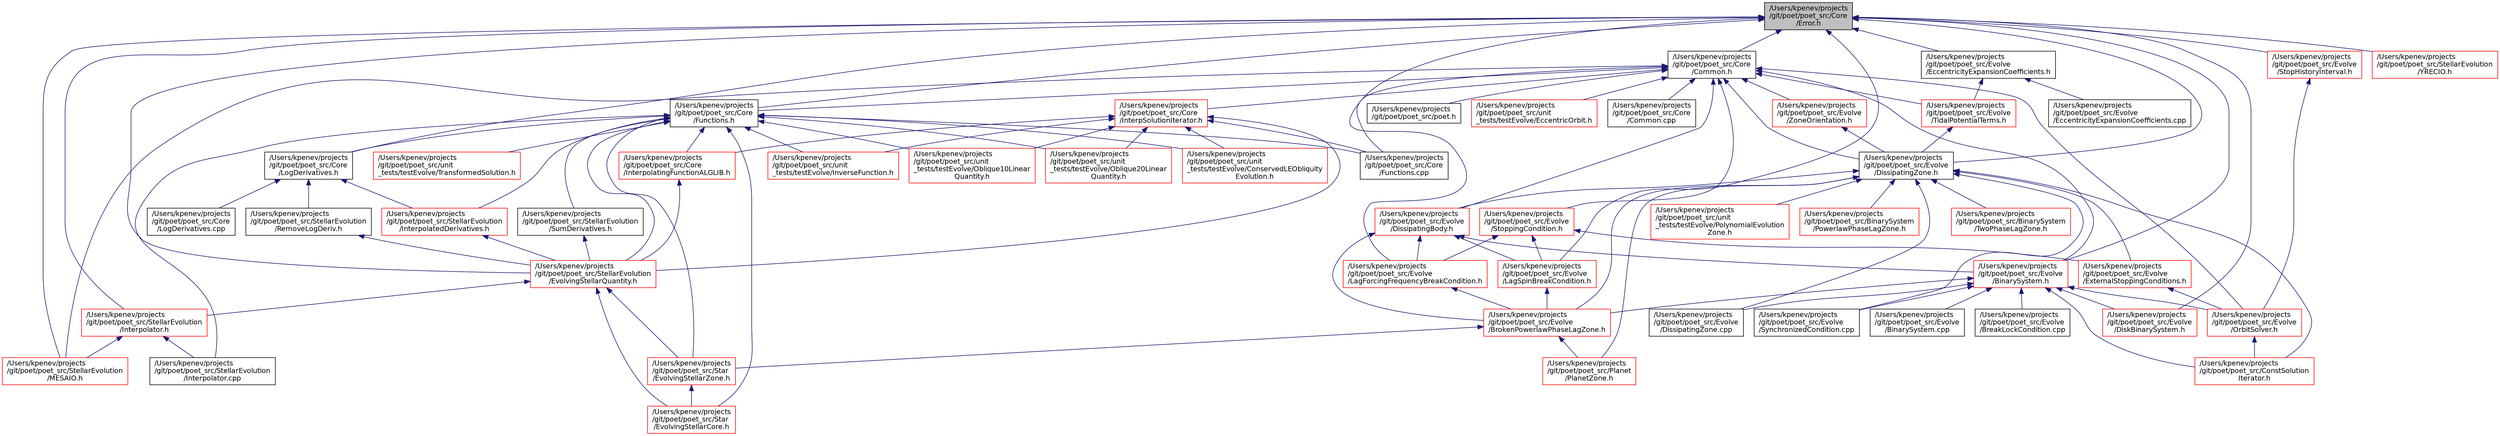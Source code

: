 digraph "/Users/kpenev/projects/git/poet/poet_src/Core/Error.h"
{
 // INTERACTIVE_SVG=YES
  edge [fontname="Helvetica",fontsize="12",labelfontname="Helvetica",labelfontsize="12"];
  node [fontname="Helvetica",fontsize="12",shape=record];
  Node5 [label="/Users/kpenev/projects\l/git/poet/poet_src/Core\l/Error.h",height=0.2,width=0.4,color="black", fillcolor="grey75", style="filled", fontcolor="black"];
  Node5 -> Node6 [dir="back",color="midnightblue",fontsize="12",style="solid",fontname="Helvetica"];
  Node6 [label="/Users/kpenev/projects\l/git/poet/poet_src/Core\l/Common.h",height=0.2,width=0.4,color="black", fillcolor="white", style="filled",URL="$Core_2Common_8h.html",tooltip="Declaration of some general purpose utilities. "];
  Node6 -> Node7 [dir="back",color="midnightblue",fontsize="12",style="solid",fontname="Helvetica"];
  Node7 [label="/Users/kpenev/projects\l/git/poet/poet_src/Core\l/Common.cpp",height=0.2,width=0.4,color="black", fillcolor="white", style="filled",URL="$Core_2Common_8cpp.html",tooltip="The implementation of some of the utility functions. "];
  Node6 -> Node8 [dir="back",color="midnightblue",fontsize="12",style="solid",fontname="Helvetica"];
  Node8 [label="/Users/kpenev/projects\l/git/poet/poet_src/Core\l/Functions.h",height=0.2,width=0.4,color="black", fillcolor="white", style="filled",URL="$Functions_8h.html",tooltip="A hierarchy of classes representing functions. "];
  Node8 -> Node9 [dir="back",color="midnightblue",fontsize="12",style="solid",fontname="Helvetica"];
  Node9 [label="/Users/kpenev/projects\l/git/poet/poet_src/Core\l/Functions.cpp",height=0.2,width=0.4,color="black", fillcolor="white", style="filled",URL="$Functions_8cpp.html",tooltip="The definition of some of the methods of the various function classes. "];
  Node8 -> Node10 [dir="back",color="midnightblue",fontsize="12",style="solid",fontname="Helvetica"];
  Node10 [label="/Users/kpenev/projects\l/git/poet/poet_src/Core\l/InterpolatingFunctionALGLIB.h",height=0.2,width=0.4,color="red", fillcolor="white", style="filled",URL="$InterpolatingFunctionALGLIB_8h_source.html"];
  Node10 -> Node12 [dir="back",color="midnightblue",fontsize="12",style="solid",fontname="Helvetica"];
  Node12 [label="/Users/kpenev/projects\l/git/poet/poet_src/StellarEvolution\l/EvolvingStellarQuantity.h",height=0.2,width=0.4,color="red", fillcolor="white", style="filled",URL="$EvolvingStellarQuantity_8h.html",tooltip="Declares a class implementing the intepolation of a single stellar quantity from stellar evolution tr..."];
  Node12 -> Node13 [dir="back",color="midnightblue",fontsize="12",style="solid",fontname="Helvetica"];
  Node13 [label="/Users/kpenev/projects\l/git/poet/poet_src/StellarEvolution\l/Interpolator.h",height=0.2,width=0.4,color="red", fillcolor="white", style="filled",URL="$Interpolator_8h.html",tooltip="Defines the StellarEvolution class needed for interpolating among stellar evolution tracks..."];
  Node13 -> Node14 [dir="back",color="midnightblue",fontsize="12",style="solid",fontname="Helvetica"];
  Node14 [label="/Users/kpenev/projects\l/git/poet/poet_src/StellarEvolution\l/MESAIO.h",height=0.2,width=0.4,color="red", fillcolor="white", style="filled",URL="$MESAIO_8h.html",tooltip="Defines the classes for generating stellar evolution interpolators from the MESA tracks. "];
  Node13 -> Node31 [dir="back",color="midnightblue",fontsize="12",style="solid",fontname="Helvetica"];
  Node31 [label="/Users/kpenev/projects\l/git/poet/poet_src/StellarEvolution\l/Interpolator.cpp",height=0.2,width=0.4,color="black", fillcolor="white", style="filled",URL="$Interpolator_8cpp.html",tooltip="Defines some of the methods of the StellarEvolution class. "];
  Node12 -> Node32 [dir="back",color="midnightblue",fontsize="12",style="solid",fontname="Helvetica"];
  Node32 [label="/Users/kpenev/projects\l/git/poet/poet_src/Star\l/EvolvingStellarZone.h",height=0.2,width=0.4,color="red", fillcolor="white", style="filled",URL="$EvolvingStellarZone_8h.html",tooltip="Declares a base class for all stellar zones. "];
  Node32 -> Node33 [dir="back",color="midnightblue",fontsize="12",style="solid",fontname="Helvetica"];
  Node33 [label="/Users/kpenev/projects\l/git/poet/poet_src/Star\l/EvolvingStellarCore.h",height=0.2,width=0.4,color="red", fillcolor="white", style="filled",URL="$EvolvingStellarCore_8h.html",tooltip="Declaration of the class representing stellar cores. "];
  Node12 -> Node33 [dir="back",color="midnightblue",fontsize="12",style="solid",fontname="Helvetica"];
  Node8 -> Node41 [dir="back",color="midnightblue",fontsize="12",style="solid",fontname="Helvetica"];
  Node41 [label="/Users/kpenev/projects\l/git/poet/poet_src/Core\l/LogDerivatives.h",height=0.2,width=0.4,color="black", fillcolor="white", style="filled",URL="$LogDerivatives_8h.html",tooltip="Declares a class for differentiating functions of log(arg) w.r.t. arg. "];
  Node41 -> Node42 [dir="back",color="midnightblue",fontsize="12",style="solid",fontname="Helvetica"];
  Node42 [label="/Users/kpenev/projects\l/git/poet/poet_src/Core\l/LogDerivatives.cpp",height=0.2,width=0.4,color="black", fillcolor="white", style="filled",URL="$LogDerivatives_8cpp.html",tooltip="Defines some of the methods of the EvolvingStellarQuantity class used for interpolating among stellar..."];
  Node41 -> Node43 [dir="back",color="midnightblue",fontsize="12",style="solid",fontname="Helvetica"];
  Node43 [label="/Users/kpenev/projects\l/git/poet/poet_src/StellarEvolution\l/RemoveLogDeriv.h",height=0.2,width=0.4,color="black", fillcolor="white", style="filled",URL="$RemoveLogDeriv_8h.html",tooltip="Declares a class to switch from logarithmic to linear derivative. "];
  Node43 -> Node12 [dir="back",color="midnightblue",fontsize="12",style="solid",fontname="Helvetica"];
  Node41 -> Node44 [dir="back",color="midnightblue",fontsize="12",style="solid",fontname="Helvetica"];
  Node44 [label="/Users/kpenev/projects\l/git/poet/poet_src/StellarEvolution\l/InterpolatedDerivatives.h",height=0.2,width=0.4,color="red", fillcolor="white", style="filled",URL="$InterpolatedDerivatives_8h_source.html"];
  Node44 -> Node12 [dir="back",color="midnightblue",fontsize="12",style="solid",fontname="Helvetica"];
  Node8 -> Node46 [dir="back",color="midnightblue",fontsize="12",style="solid",fontname="Helvetica"];
  Node46 [label="/Users/kpenev/projects\l/git/poet/poet_src/StellarEvolution\l/SumDerivatives.h",height=0.2,width=0.4,color="black", fillcolor="white", style="filled",URL="$SumDerivatives_8h.html",tooltip="Declares & defines a class for the derivative of a quantity which is the sum of two other quantities..."];
  Node46 -> Node12 [dir="back",color="midnightblue",fontsize="12",style="solid",fontname="Helvetica"];
  Node8 -> Node44 [dir="back",color="midnightblue",fontsize="12",style="solid",fontname="Helvetica"];
  Node8 -> Node12 [dir="back",color="midnightblue",fontsize="12",style="solid",fontname="Helvetica"];
  Node8 -> Node32 [dir="back",color="midnightblue",fontsize="12",style="solid",fontname="Helvetica"];
  Node8 -> Node33 [dir="back",color="midnightblue",fontsize="12",style="solid",fontname="Helvetica"];
  Node8 -> Node31 [dir="back",color="midnightblue",fontsize="12",style="solid",fontname="Helvetica"];
  Node8 -> Node47 [dir="back",color="midnightblue",fontsize="12",style="solid",fontname="Helvetica"];
  Node47 [label="/Users/kpenev/projects\l/git/poet/poet_src/unit\l_tests/testEvolve/ConservedLEObliquity\lEvolution.h",height=0.2,width=0.4,color="red", fillcolor="white", style="filled",URL="$ConservedLEObliquityEvolution_8h.html",tooltip="Declares a OneArgumentDiffFunction sub-classes giving the evolution of the core and envelope obliquit..."];
  Node8 -> Node48 [dir="back",color="midnightblue",fontsize="12",style="solid",fontname="Helvetica"];
  Node48 [label="/Users/kpenev/projects\l/git/poet/poet_src/unit\l_tests/testEvolve/InverseFunction.h",height=0.2,width=0.4,color="red", fillcolor="white", style="filled",URL="$InverseFunction_8h.html",tooltip="Declarses a class for functions that are the inverse of some analytical function. ..."];
  Node8 -> Node51 [dir="back",color="midnightblue",fontsize="12",style="solid",fontname="Helvetica"];
  Node51 [label="/Users/kpenev/projects\l/git/poet/poet_src/unit\l_tests/testEvolve/Oblique10Linear\lQuantity.h",height=0.2,width=0.4,color="red", fillcolor="white", style="filled",URL="$Oblique10LinearQuantity_8h.html",tooltip="Declares a function of the stellar angular momentum that evolves linearly with time when only the m =..."];
  Node8 -> Node53 [dir="back",color="midnightblue",fontsize="12",style="solid",fontname="Helvetica"];
  Node53 [label="/Users/kpenev/projects\l/git/poet/poet_src/unit\l_tests/testEvolve/Oblique20Linear\lQuantity.h",height=0.2,width=0.4,color="red", fillcolor="white", style="filled",URL="$Oblique20LinearQuantity_8h.html",tooltip="Declares a function of the stellar angular momentum that evolves linearly with time when only the m =..."];
  Node8 -> Node55 [dir="back",color="midnightblue",fontsize="12",style="solid",fontname="Helvetica"];
  Node55 [label="/Users/kpenev/projects\l/git/poet/poet_src/unit\l_tests/testEvolve/TransformedSolution.h",height=0.2,width=0.4,color="red", fillcolor="white", style="filled",URL="$TransformedSolution_8h.html",tooltip="Declare a class that transforms an orbital solution before checking. "];
  Node6 -> Node9 [dir="back",color="midnightblue",fontsize="12",style="solid",fontname="Helvetica"];
  Node6 -> Node57 [dir="back",color="midnightblue",fontsize="12",style="solid",fontname="Helvetica"];
  Node57 [label="/Users/kpenev/projects\l/git/poet/poet_src/Core\l/InterpSolutionIterator.h",height=0.2,width=0.4,color="red", fillcolor="white", style="filled",URL="$InterpSolutionIterator_8h_source.html"];
  Node57 -> Node9 [dir="back",color="midnightblue",fontsize="12",style="solid",fontname="Helvetica"];
  Node57 -> Node10 [dir="back",color="midnightblue",fontsize="12",style="solid",fontname="Helvetica"];
  Node57 -> Node12 [dir="back",color="midnightblue",fontsize="12",style="solid",fontname="Helvetica"];
  Node57 -> Node47 [dir="back",color="midnightblue",fontsize="12",style="solid",fontname="Helvetica"];
  Node57 -> Node48 [dir="back",color="midnightblue",fontsize="12",style="solid",fontname="Helvetica"];
  Node57 -> Node51 [dir="back",color="midnightblue",fontsize="12",style="solid",fontname="Helvetica"];
  Node57 -> Node53 [dir="back",color="midnightblue",fontsize="12",style="solid",fontname="Helvetica"];
  Node6 -> Node59 [dir="back",color="midnightblue",fontsize="12",style="solid",fontname="Helvetica"];
  Node59 [label="/Users/kpenev/projects\l/git/poet/poet_src/Evolve\l/ZoneOrientation.h",height=0.2,width=0.4,color="red", fillcolor="white", style="filled",URL="$ZoneOrientation_8h.html",tooltip="Declares a class for orientations of zones of DissipatingBody objects. "];
  Node59 -> Node60 [dir="back",color="midnightblue",fontsize="12",style="solid",fontname="Helvetica"];
  Node60 [label="/Users/kpenev/projects\l/git/poet/poet_src/Evolve\l/DissipatingZone.h",height=0.2,width=0.4,color="black", fillcolor="white", style="filled",URL="$DissipatingZone_8h.html",tooltip="Declares a class representing one zone of a body dissipative to tidal distortions. "];
  Node60 -> Node61 [dir="back",color="midnightblue",fontsize="12",style="solid",fontname="Helvetica"];
  Node61 [label="/Users/kpenev/projects\l/git/poet/poet_src/BinarySystem\l/PowerlawPhaseLagZone.h",height=0.2,width=0.4,color="red", fillcolor="white", style="filled",URL="$PowerlawPhaseLagZone_8h.html",tooltip="Declares the class that provides the phase lag function to DissipatingZone objects. "];
  Node60 -> Node63 [dir="back",color="midnightblue",fontsize="12",style="solid",fontname="Helvetica"];
  Node63 [label="/Users/kpenev/projects\l/git/poet/poet_src/BinarySystem\l/TwoPhaseLagZone.h",height=0.2,width=0.4,color="red", fillcolor="white", style="filled",URL="$TwoPhaseLagZone_8h.html",tooltip="Declares the class that provides the phase lag function to DissipatingZone objects. "];
  Node60 -> Node65 [dir="back",color="midnightblue",fontsize="12",style="solid",fontname="Helvetica"];
  Node65 [label="/Users/kpenev/projects\l/git/poet/poet_src/ConstSolution\lIterator.h",height=0.2,width=0.4,color="red", fillcolor="white", style="filled",URL="$ConstSolutionIterator_8h.html",tooltip="Defines the SolutionIterator class. "];
  Node60 -> Node67 [dir="back",color="midnightblue",fontsize="12",style="solid",fontname="Helvetica"];
  Node67 [label="/Users/kpenev/projects\l/git/poet/poet_src/Evolve\l/DissipatingBody.h",height=0.2,width=0.4,color="red", fillcolor="white", style="filled",URL="$DissipatingBody_8h.html",tooltip="Declares the DissipatingBody class. "];
  Node67 -> Node68 [dir="back",color="midnightblue",fontsize="12",style="solid",fontname="Helvetica"];
  Node68 [label="/Users/kpenev/projects\l/git/poet/poet_src/Evolve\l/BinarySystem.h",height=0.2,width=0.4,color="red", fillcolor="white", style="filled",URL="$BinarySystem_8h.html",tooltip="Defines the BinarySystem class. "];
  Node68 -> Node65 [dir="back",color="midnightblue",fontsize="12",style="solid",fontname="Helvetica"];
  Node68 -> Node69 [dir="back",color="midnightblue",fontsize="12",style="solid",fontname="Helvetica"];
  Node69 [label="/Users/kpenev/projects\l/git/poet/poet_src/Evolve\l/BinarySystem.cpp",height=0.2,width=0.4,color="black", fillcolor="white", style="filled",URL="$BinarySystem_8cpp.html",tooltip="The definition of some of the methods of the StellarSystem class. "];
  Node68 -> Node70 [dir="back",color="midnightblue",fontsize="12",style="solid",fontname="Helvetica"];
  Node70 [label="/Users/kpenev/projects\l/git/poet/poet_src/Evolve\l/BreakLockCondition.cpp",height=0.2,width=0.4,color="black", fillcolor="white", style="filled",URL="$BreakLockCondition_8cpp_source.html"];
  Node68 -> Node71 [dir="back",color="midnightblue",fontsize="12",style="solid",fontname="Helvetica"];
  Node71 [label="/Users/kpenev/projects\l/git/poet/poet_src/Evolve\l/BrokenPowerlawPhaseLagZone.h",height=0.2,width=0.4,color="red", fillcolor="white", style="filled",URL="$BrokenPowerlawPhaseLagZone_8h.html",tooltip="Declares the class that provides the phase lag function to DissipatingZone objects. "];
  Node71 -> Node32 [dir="back",color="midnightblue",fontsize="12",style="solid",fontname="Helvetica"];
  Node71 -> Node73 [dir="back",color="midnightblue",fontsize="12",style="solid",fontname="Helvetica"];
  Node73 [label="/Users/kpenev/projects\l/git/poet/poet_src/Planet\l/PlanetZone.h",height=0.2,width=0.4,color="red", fillcolor="white", style="filled",URL="$PlanetZone_8h.html",tooltip="Declares a class for the single zone of LockedPlanet objects. "];
  Node68 -> Node80 [dir="back",color="midnightblue",fontsize="12",style="solid",fontname="Helvetica"];
  Node80 [label="/Users/kpenev/projects\l/git/poet/poet_src/Evolve\l/DiskBinarySystem.h",height=0.2,width=0.4,color="red", fillcolor="white", style="filled",URL="$DiskBinarySystem_8h.html",tooltip="Declares a class of binary systems which start with a disk-locked star which is then released and at ..."];
  Node68 -> Node82 [dir="back",color="midnightblue",fontsize="12",style="solid",fontname="Helvetica"];
  Node82 [label="/Users/kpenev/projects\l/git/poet/poet_src/Evolve\l/OrbitSolver.h",height=0.2,width=0.4,color="red", fillcolor="white", style="filled",URL="$OrbitSolver_8h.html",tooltip="Defines the OrbitSolver class, the various stopping conditions and a number of other classes used whi..."];
  Node82 -> Node65 [dir="back",color="midnightblue",fontsize="12",style="solid",fontname="Helvetica"];
  Node68 -> Node89 [dir="back",color="midnightblue",fontsize="12",style="solid",fontname="Helvetica"];
  Node89 [label="/Users/kpenev/projects\l/git/poet/poet_src/Evolve\l/DissipatingZone.cpp",height=0.2,width=0.4,color="black", fillcolor="white", style="filled",URL="$DissipatingZone_8cpp_source.html"];
  Node68 -> Node91 [dir="back",color="midnightblue",fontsize="12",style="solid",fontname="Helvetica"];
  Node91 [label="/Users/kpenev/projects\l/git/poet/poet_src/Evolve\l/SynchronizedCondition.cpp",height=0.2,width=0.4,color="black", fillcolor="white", style="filled",URL="$SynchronizedCondition_8cpp_source.html"];
  Node67 -> Node71 [dir="back",color="midnightblue",fontsize="12",style="solid",fontname="Helvetica"];
  Node67 -> Node92 [dir="back",color="midnightblue",fontsize="12",style="solid",fontname="Helvetica"];
  Node92 [label="/Users/kpenev/projects\l/git/poet/poet_src/Evolve\l/LagForcingFrequencyBreakCondition.h",height=0.2,width=0.4,color="red", fillcolor="white", style="filled",URL="$LagForcingFrequencyBreakCondition_8h.html",tooltip="Declares a stopping condition satisfied when a forcing frequency reaches a critical value..."];
  Node92 -> Node71 [dir="back",color="midnightblue",fontsize="12",style="solid",fontname="Helvetica"];
  Node67 -> Node93 [dir="back",color="midnightblue",fontsize="12",style="solid",fontname="Helvetica"];
  Node93 [label="/Users/kpenev/projects\l/git/poet/poet_src/Evolve\l/LagSpinBreakCondition.h",height=0.2,width=0.4,color="red", fillcolor="white", style="filled",URL="$LagSpinBreakCondition_8h.html",tooltip="Declares a stopping condition monitoring for critical spin frequencies. "];
  Node93 -> Node71 [dir="back",color="midnightblue",fontsize="12",style="solid",fontname="Helvetica"];
  Node60 -> Node71 [dir="back",color="midnightblue",fontsize="12",style="solid",fontname="Helvetica"];
  Node60 -> Node98 [dir="back",color="midnightblue",fontsize="12",style="solid",fontname="Helvetica"];
  Node98 [label="/Users/kpenev/projects\l/git/poet/poet_src/Evolve\l/ExternalStoppingConditions.h",height=0.2,width=0.4,color="red", fillcolor="white", style="filled",URL="$ExternalStoppingConditions_8h.html",tooltip="Users can define any stopping condition they wish the evolution to search for in this file..."];
  Node98 -> Node82 [dir="back",color="midnightblue",fontsize="12",style="solid",fontname="Helvetica"];
  Node60 -> Node73 [dir="back",color="midnightblue",fontsize="12",style="solid",fontname="Helvetica"];
  Node60 -> Node89 [dir="back",color="midnightblue",fontsize="12",style="solid",fontname="Helvetica"];
  Node60 -> Node91 [dir="back",color="midnightblue",fontsize="12",style="solid",fontname="Helvetica"];
  Node60 -> Node100 [dir="back",color="midnightblue",fontsize="12",style="solid",fontname="Helvetica"];
  Node100 [label="/Users/kpenev/projects\l/git/poet/poet_src/unit\l_tests/testEvolve/PolynomialEvolution\lZone.h",height=0.2,width=0.4,color="red", fillcolor="white", style="filled",URL="$PolynomialEvolutionZone_8h.html",tooltip="Declare a dissipative zone class where the mass and radius evolution are given by a polynomial..."];
  Node6 -> Node105 [dir="back",color="midnightblue",fontsize="12",style="solid",fontname="Helvetica"];
  Node105 [label="/Users/kpenev/projects\l/git/poet/poet_src/Evolve\l/TidalPotentialTerms.h",height=0.2,width=0.4,color="red", fillcolor="white", style="filled",URL="$TidalPotentialTerms_8h.html",tooltip="Declare an interface for evaluating the expansion of the tidal potential. "];
  Node105 -> Node60 [dir="back",color="midnightblue",fontsize="12",style="solid",fontname="Helvetica"];
  Node6 -> Node111 [dir="back",color="midnightblue",fontsize="12",style="solid",fontname="Helvetica"];
  Node111 [label="/Users/kpenev/projects\l/git/poet/poet_src/Evolve\l/StoppingCondition.h",height=0.2,width=0.4,color="red", fillcolor="white", style="filled",URL="$StoppingCondition_8h.html",tooltip="Defines the various stopping conditions needed by OrbitSolver. "];
  Node111 -> Node92 [dir="back",color="midnightblue",fontsize="12",style="solid",fontname="Helvetica"];
  Node111 -> Node93 [dir="back",color="midnightblue",fontsize="12",style="solid",fontname="Helvetica"];
  Node111 -> Node98 [dir="back",color="midnightblue",fontsize="12",style="solid",fontname="Helvetica"];
  Node6 -> Node60 [dir="back",color="midnightblue",fontsize="12",style="solid",fontname="Helvetica"];
  Node6 -> Node67 [dir="back",color="midnightblue",fontsize="12",style="solid",fontname="Helvetica"];
  Node6 -> Node68 [dir="back",color="midnightblue",fontsize="12",style="solid",fontname="Helvetica"];
  Node6 -> Node82 [dir="back",color="midnightblue",fontsize="12",style="solid",fontname="Helvetica"];
  Node6 -> Node14 [dir="back",color="midnightblue",fontsize="12",style="solid",fontname="Helvetica"];
  Node6 -> Node120 [dir="back",color="midnightblue",fontsize="12",style="solid",fontname="Helvetica"];
  Node120 [label="/Users/kpenev/projects\l/git/poet/poet_src/poet.h",height=0.2,width=0.4,color="black", fillcolor="white", style="filled",URL="$poet_8h.html",tooltip="Defines the command line options class for the main executable. "];
  Node6 -> Node121 [dir="back",color="midnightblue",fontsize="12",style="solid",fontname="Helvetica"];
  Node121 [label="/Users/kpenev/projects\l/git/poet/poet_src/unit\l_tests/testEvolve/EccentricOrbit.h",height=0.2,width=0.4,color="red", fillcolor="white", style="filled",URL="$EccentricOrbit_8h.html",tooltip="Declare an interface for working with eccentric orbits. "];
  Node5 -> Node8 [dir="back",color="midnightblue",fontsize="12",style="solid",fontname="Helvetica"];
  Node5 -> Node41 [dir="back",color="midnightblue",fontsize="12",style="solid",fontname="Helvetica"];
  Node5 -> Node60 [dir="back",color="midnightblue",fontsize="12",style="solid",fontname="Helvetica"];
  Node5 -> Node125 [dir="back",color="midnightblue",fontsize="12",style="solid",fontname="Helvetica"];
  Node125 [label="/Users/kpenev/projects\l/git/poet/poet_src/Evolve\l/EccentricityExpansionCoefficients.h",height=0.2,width=0.4,color="black", fillcolor="white", style="filled",URL="$EccentricityExpansionCoefficients_8h.html",tooltip="Declares a class which provides the [  coefficients]{InclinationEccentricity_pms1}. "];
  Node125 -> Node105 [dir="back",color="midnightblue",fontsize="12",style="solid",fontname="Helvetica"];
  Node125 -> Node126 [dir="back",color="midnightblue",fontsize="12",style="solid",fontname="Helvetica"];
  Node126 [label="/Users/kpenev/projects\l/git/poet/poet_src/Evolve\l/EccentricityExpansionCoefficients.cpp",height=0.2,width=0.4,color="black", fillcolor="white", style="filled",URL="$EccentricityExpansionCoefficients_8cpp_source.html"];
  Node5 -> Node68 [dir="back",color="midnightblue",fontsize="12",style="solid",fontname="Helvetica"];
  Node5 -> Node92 [dir="back",color="midnightblue",fontsize="12",style="solid",fontname="Helvetica"];
  Node5 -> Node93 [dir="back",color="midnightblue",fontsize="12",style="solid",fontname="Helvetica"];
  Node5 -> Node80 [dir="back",color="midnightblue",fontsize="12",style="solid",fontname="Helvetica"];
  Node5 -> Node127 [dir="back",color="midnightblue",fontsize="12",style="solid",fontname="Helvetica"];
  Node127 [label="/Users/kpenev/projects\l/git/poet/poet_src/Evolve\l/StopHistoryInterval.h",height=0.2,width=0.4,color="red", fillcolor="white", style="filled",URL="$StopHistoryInterval_8h.html",tooltip="Declares the StopHistoryInterval class. "];
  Node127 -> Node82 [dir="back",color="midnightblue",fontsize="12",style="solid",fontname="Helvetica"];
  Node5 -> Node12 [dir="back",color="midnightblue",fontsize="12",style="solid",fontname="Helvetica"];
  Node5 -> Node13 [dir="back",color="midnightblue",fontsize="12",style="solid",fontname="Helvetica"];
  Node5 -> Node14 [dir="back",color="midnightblue",fontsize="12",style="solid",fontname="Helvetica"];
  Node5 -> Node129 [dir="back",color="midnightblue",fontsize="12",style="solid",fontname="Helvetica"];
  Node129 [label="/Users/kpenev/projects\l/git/poet/poet_src/StellarEvolution\l/YRECIO.h",height=0.2,width=0.4,color="red", fillcolor="white", style="filled",URL="$YRECIO_8h.html",tooltip="Defines the classes for generating stellar evolution interpolators from the YREC tracks. "];
}
